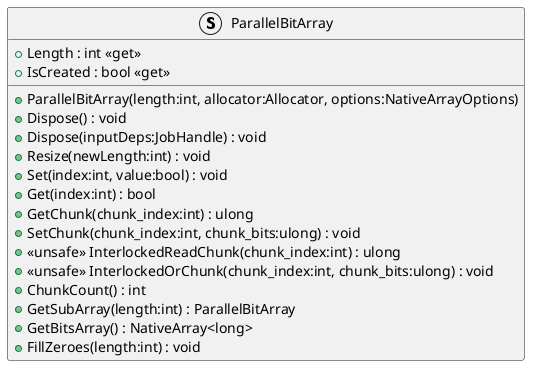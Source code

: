 @startuml
struct ParallelBitArray {
    + Length : int <<get>>
    + IsCreated : bool <<get>>
    + ParallelBitArray(length:int, allocator:Allocator, options:NativeArrayOptions)
    + Dispose() : void
    + Dispose(inputDeps:JobHandle) : void
    + Resize(newLength:int) : void
    + Set(index:int, value:bool) : void
    + Get(index:int) : bool
    + GetChunk(chunk_index:int) : ulong
    + SetChunk(chunk_index:int, chunk_bits:ulong) : void
    + <<unsafe>> InterlockedReadChunk(chunk_index:int) : ulong
    + <<unsafe>> InterlockedOrChunk(chunk_index:int, chunk_bits:ulong) : void
    + ChunkCount() : int
    + GetSubArray(length:int) : ParallelBitArray
    + GetBitsArray() : NativeArray<long>
    + FillZeroes(length:int) : void
}
@enduml
